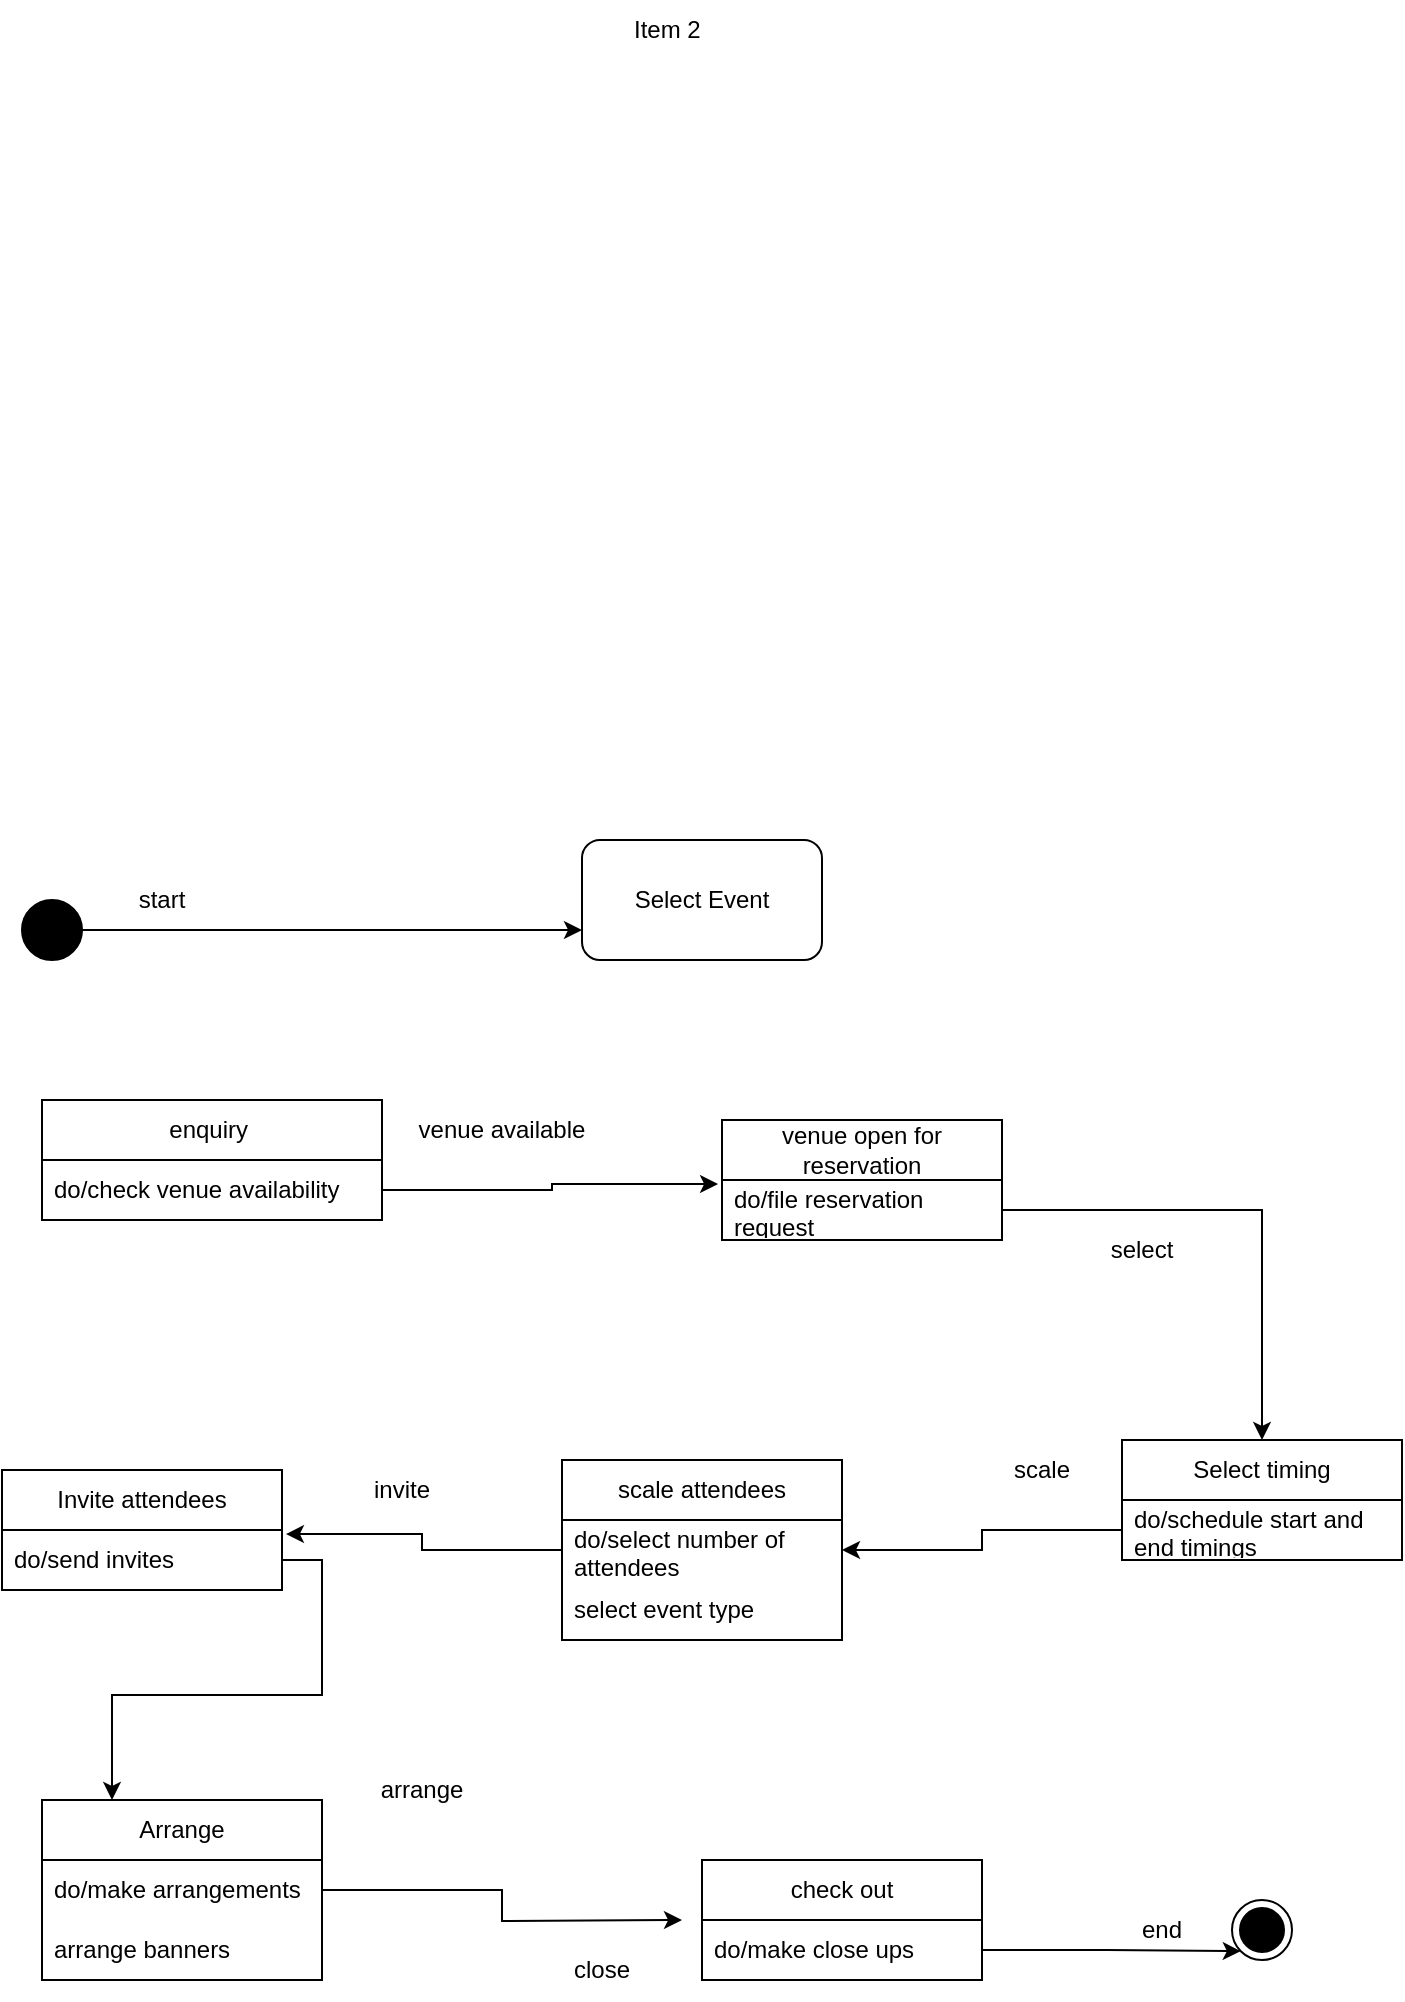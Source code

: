 <mxfile version="22.0.4" type="github">
  <diagram name="Page-1" id="Z061bGCCcWYPLwHDPyYa">
    <mxGraphModel dx="748" dy="1546" grid="1" gridSize="10" guides="1" tooltips="1" connect="1" arrows="1" fold="1" page="1" pageScale="1" pageWidth="850" pageHeight="1100" math="0" shadow="0">
      <root>
        <mxCell id="0" />
        <mxCell id="1" parent="0" />
        <mxCell id="IgeTMz5pLYryEFSGnohZ-1" value="Select Event" style="rounded=1;whiteSpace=wrap;html=1;" vertex="1" parent="1">
          <mxGeometry x="330" y="10" width="120" height="60" as="geometry" />
        </mxCell>
        <mxCell id="IgeTMz5pLYryEFSGnohZ-3" value="" style="ellipse;fillColor=strokeColor;html=1;" vertex="1" parent="1">
          <mxGeometry x="50" y="40" width="30" height="30" as="geometry" />
        </mxCell>
        <mxCell id="IgeTMz5pLYryEFSGnohZ-4" value="start" style="text;strokeColor=none;align=center;fillColor=none;html=1;verticalAlign=middle;whiteSpace=wrap;rounded=0;" vertex="1" parent="1">
          <mxGeometry x="90" y="25" width="60" height="30" as="geometry" />
        </mxCell>
        <mxCell id="IgeTMz5pLYryEFSGnohZ-6" value="" style="endArrow=classic;html=1;rounded=0;entryX=0;entryY=0.75;entryDx=0;entryDy=0;exitX=1;exitY=0.5;exitDx=0;exitDy=0;" edge="1" parent="1" source="IgeTMz5pLYryEFSGnohZ-3" target="IgeTMz5pLYryEFSGnohZ-1">
          <mxGeometry width="50" height="50" relative="1" as="geometry">
            <mxPoint x="130" y="260" as="sourcePoint" />
            <mxPoint x="180" y="210" as="targetPoint" />
          </mxGeometry>
        </mxCell>
        <mxCell id="IgeTMz5pLYryEFSGnohZ-24" value="enquiry&amp;nbsp;" style="swimlane;fontStyle=0;childLayout=stackLayout;horizontal=1;startSize=30;horizontalStack=0;resizeParent=1;resizeParentMax=0;resizeLast=0;collapsible=1;marginBottom=0;whiteSpace=wrap;html=1;" vertex="1" parent="1">
          <mxGeometry x="60" y="140" width="170" height="60" as="geometry" />
        </mxCell>
        <mxCell id="IgeTMz5pLYryEFSGnohZ-26" value="do/check venue availability" style="text;strokeColor=none;fillColor=none;align=left;verticalAlign=middle;spacingLeft=4;spacingRight=4;overflow=hidden;points=[[0,0.5],[1,0.5]];portConstraint=eastwest;rotatable=0;whiteSpace=wrap;html=1;" vertex="1" parent="IgeTMz5pLYryEFSGnohZ-24">
          <mxGeometry y="30" width="170" height="30" as="geometry" />
        </mxCell>
        <mxCell id="IgeTMz5pLYryEFSGnohZ-28" value="venue open for reservation" style="swimlane;fontStyle=0;childLayout=stackLayout;horizontal=1;startSize=30;horizontalStack=0;resizeParent=1;resizeParentMax=0;resizeLast=0;collapsible=1;marginBottom=0;whiteSpace=wrap;html=1;" vertex="1" parent="1">
          <mxGeometry x="400" y="150" width="140" height="60" as="geometry" />
        </mxCell>
        <mxCell id="IgeTMz5pLYryEFSGnohZ-29" value="do/file reservation request" style="text;strokeColor=none;fillColor=none;align=left;verticalAlign=middle;spacingLeft=4;spacingRight=4;overflow=hidden;points=[[0,0.5],[1,0.5]];portConstraint=eastwest;rotatable=0;whiteSpace=wrap;html=1;" vertex="1" parent="IgeTMz5pLYryEFSGnohZ-28">
          <mxGeometry y="30" width="140" height="30" as="geometry" />
        </mxCell>
        <mxCell id="IgeTMz5pLYryEFSGnohZ-34" style="edgeStyle=orthogonalEdgeStyle;rounded=0;orthogonalLoop=1;jettySize=auto;html=1;entryX=-0.014;entryY=0.067;entryDx=0;entryDy=0;entryPerimeter=0;" edge="1" parent="1" source="IgeTMz5pLYryEFSGnohZ-26" target="IgeTMz5pLYryEFSGnohZ-29">
          <mxGeometry relative="1" as="geometry" />
        </mxCell>
        <mxCell id="IgeTMz5pLYryEFSGnohZ-36" value="venue available" style="text;strokeColor=none;align=center;fillColor=none;html=1;verticalAlign=middle;whiteSpace=wrap;rounded=0;" vertex="1" parent="1">
          <mxGeometry x="240" y="140" width="100" height="30" as="geometry" />
        </mxCell>
        <mxCell id="IgeTMz5pLYryEFSGnohZ-30" value="Item 2" style="text;strokeColor=none;fillColor=none;align=left;verticalAlign=middle;spacingLeft=4;spacingRight=4;overflow=hidden;points=[[0,0.5],[1,0.5]];portConstraint=eastwest;rotatable=0;whiteSpace=wrap;html=1;" vertex="1" parent="1">
          <mxGeometry x="350" y="-410" width="140" height="30" as="geometry" />
        </mxCell>
        <mxCell id="IgeTMz5pLYryEFSGnohZ-39" value="Select timing" style="swimlane;fontStyle=0;childLayout=stackLayout;horizontal=1;startSize=30;horizontalStack=0;resizeParent=1;resizeParentMax=0;resizeLast=0;collapsible=1;marginBottom=0;whiteSpace=wrap;html=1;" vertex="1" parent="1">
          <mxGeometry x="600" y="310" width="140" height="60" as="geometry" />
        </mxCell>
        <mxCell id="IgeTMz5pLYryEFSGnohZ-40" value="do/schedule start and end timings" style="text;strokeColor=none;fillColor=none;align=left;verticalAlign=middle;spacingLeft=4;spacingRight=4;overflow=hidden;points=[[0,0.5],[1,0.5]];portConstraint=eastwest;rotatable=0;whiteSpace=wrap;html=1;" vertex="1" parent="IgeTMz5pLYryEFSGnohZ-39">
          <mxGeometry y="30" width="140" height="30" as="geometry" />
        </mxCell>
        <mxCell id="IgeTMz5pLYryEFSGnohZ-44" style="edgeStyle=orthogonalEdgeStyle;rounded=0;orthogonalLoop=1;jettySize=auto;html=1;entryX=0.5;entryY=0;entryDx=0;entryDy=0;" edge="1" parent="1" source="IgeTMz5pLYryEFSGnohZ-29" target="IgeTMz5pLYryEFSGnohZ-39">
          <mxGeometry relative="1" as="geometry" />
        </mxCell>
        <mxCell id="IgeTMz5pLYryEFSGnohZ-49" value="scale attendees" style="swimlane;fontStyle=0;childLayout=stackLayout;horizontal=1;startSize=30;horizontalStack=0;resizeParent=1;resizeParentMax=0;resizeLast=0;collapsible=1;marginBottom=0;whiteSpace=wrap;html=1;" vertex="1" parent="1">
          <mxGeometry x="320" y="320" width="140" height="90" as="geometry" />
        </mxCell>
        <mxCell id="IgeTMz5pLYryEFSGnohZ-50" value="do/select number of attendees" style="text;strokeColor=none;fillColor=none;align=left;verticalAlign=middle;spacingLeft=4;spacingRight=4;overflow=hidden;points=[[0,0.5],[1,0.5]];portConstraint=eastwest;rotatable=0;whiteSpace=wrap;html=1;" vertex="1" parent="IgeTMz5pLYryEFSGnohZ-49">
          <mxGeometry y="30" width="140" height="30" as="geometry" />
        </mxCell>
        <mxCell id="IgeTMz5pLYryEFSGnohZ-51" value="select event type" style="text;strokeColor=none;fillColor=none;align=left;verticalAlign=middle;spacingLeft=4;spacingRight=4;overflow=hidden;points=[[0,0.5],[1,0.5]];portConstraint=eastwest;rotatable=0;whiteSpace=wrap;html=1;" vertex="1" parent="IgeTMz5pLYryEFSGnohZ-49">
          <mxGeometry y="60" width="140" height="30" as="geometry" />
        </mxCell>
        <mxCell id="IgeTMz5pLYryEFSGnohZ-53" value="Invite attendees" style="swimlane;fontStyle=0;childLayout=stackLayout;horizontal=1;startSize=30;horizontalStack=0;resizeParent=1;resizeParentMax=0;resizeLast=0;collapsible=1;marginBottom=0;whiteSpace=wrap;html=1;" vertex="1" parent="1">
          <mxGeometry x="40" y="325" width="140" height="60" as="geometry" />
        </mxCell>
        <mxCell id="IgeTMz5pLYryEFSGnohZ-54" value="do/send invites" style="text;strokeColor=none;fillColor=none;align=left;verticalAlign=middle;spacingLeft=4;spacingRight=4;overflow=hidden;points=[[0,0.5],[1,0.5]];portConstraint=eastwest;rotatable=0;whiteSpace=wrap;html=1;" vertex="1" parent="IgeTMz5pLYryEFSGnohZ-53">
          <mxGeometry y="30" width="140" height="30" as="geometry" />
        </mxCell>
        <mxCell id="IgeTMz5pLYryEFSGnohZ-57" value="Arrange" style="swimlane;fontStyle=0;childLayout=stackLayout;horizontal=1;startSize=30;horizontalStack=0;resizeParent=1;resizeParentMax=0;resizeLast=0;collapsible=1;marginBottom=0;whiteSpace=wrap;html=1;" vertex="1" parent="1">
          <mxGeometry x="60" y="490" width="140" height="90" as="geometry" />
        </mxCell>
        <mxCell id="IgeTMz5pLYryEFSGnohZ-69" style="edgeStyle=orthogonalEdgeStyle;rounded=0;orthogonalLoop=1;jettySize=auto;html=1;" edge="1" parent="IgeTMz5pLYryEFSGnohZ-57" source="IgeTMz5pLYryEFSGnohZ-58">
          <mxGeometry relative="1" as="geometry">
            <mxPoint x="320" y="60" as="targetPoint" />
          </mxGeometry>
        </mxCell>
        <mxCell id="IgeTMz5pLYryEFSGnohZ-58" value="do/make arrangements" style="text;strokeColor=none;fillColor=none;align=left;verticalAlign=middle;spacingLeft=4;spacingRight=4;overflow=hidden;points=[[0,0.5],[1,0.5]];portConstraint=eastwest;rotatable=0;whiteSpace=wrap;html=1;" vertex="1" parent="IgeTMz5pLYryEFSGnohZ-57">
          <mxGeometry y="30" width="140" height="30" as="geometry" />
        </mxCell>
        <mxCell id="IgeTMz5pLYryEFSGnohZ-60" value="arrange banners" style="text;strokeColor=none;fillColor=none;align=left;verticalAlign=middle;spacingLeft=4;spacingRight=4;overflow=hidden;points=[[0,0.5],[1,0.5]];portConstraint=eastwest;rotatable=0;whiteSpace=wrap;html=1;" vertex="1" parent="IgeTMz5pLYryEFSGnohZ-57">
          <mxGeometry y="60" width="140" height="30" as="geometry" />
        </mxCell>
        <mxCell id="IgeTMz5pLYryEFSGnohZ-61" value="check out" style="swimlane;fontStyle=0;childLayout=stackLayout;horizontal=1;startSize=30;horizontalStack=0;resizeParent=1;resizeParentMax=0;resizeLast=0;collapsible=1;marginBottom=0;whiteSpace=wrap;html=1;" vertex="1" parent="1">
          <mxGeometry x="390" y="520" width="140" height="60" as="geometry" />
        </mxCell>
        <mxCell id="IgeTMz5pLYryEFSGnohZ-62" value="do/make close ups" style="text;strokeColor=none;fillColor=none;align=left;verticalAlign=middle;spacingLeft=4;spacingRight=4;overflow=hidden;points=[[0,0.5],[1,0.5]];portConstraint=eastwest;rotatable=0;whiteSpace=wrap;html=1;" vertex="1" parent="IgeTMz5pLYryEFSGnohZ-61">
          <mxGeometry y="30" width="140" height="30" as="geometry" />
        </mxCell>
        <mxCell id="IgeTMz5pLYryEFSGnohZ-65" style="edgeStyle=orthogonalEdgeStyle;rounded=0;orthogonalLoop=1;jettySize=auto;html=1;entryX=1;entryY=0.5;entryDx=0;entryDy=0;" edge="1" parent="1" source="IgeTMz5pLYryEFSGnohZ-40" target="IgeTMz5pLYryEFSGnohZ-50">
          <mxGeometry relative="1" as="geometry" />
        </mxCell>
        <mxCell id="IgeTMz5pLYryEFSGnohZ-67" style="edgeStyle=orthogonalEdgeStyle;rounded=0;orthogonalLoop=1;jettySize=auto;html=1;entryX=1.014;entryY=0.067;entryDx=0;entryDy=0;entryPerimeter=0;" edge="1" parent="1" source="IgeTMz5pLYryEFSGnohZ-50" target="IgeTMz5pLYryEFSGnohZ-54">
          <mxGeometry relative="1" as="geometry" />
        </mxCell>
        <mxCell id="IgeTMz5pLYryEFSGnohZ-68" style="edgeStyle=orthogonalEdgeStyle;rounded=0;orthogonalLoop=1;jettySize=auto;html=1;entryX=0.25;entryY=0;entryDx=0;entryDy=0;" edge="1" parent="1" source="IgeTMz5pLYryEFSGnohZ-54" target="IgeTMz5pLYryEFSGnohZ-57">
          <mxGeometry relative="1" as="geometry" />
        </mxCell>
        <mxCell id="IgeTMz5pLYryEFSGnohZ-70" value="select" style="text;strokeColor=none;align=center;fillColor=none;html=1;verticalAlign=middle;whiteSpace=wrap;rounded=0;" vertex="1" parent="1">
          <mxGeometry x="580" y="200" width="60" height="30" as="geometry" />
        </mxCell>
        <mxCell id="IgeTMz5pLYryEFSGnohZ-71" value="scale" style="text;strokeColor=none;align=center;fillColor=none;html=1;verticalAlign=middle;whiteSpace=wrap;rounded=0;" vertex="1" parent="1">
          <mxGeometry x="530" y="310" width="60" height="30" as="geometry" />
        </mxCell>
        <mxCell id="IgeTMz5pLYryEFSGnohZ-72" value="invite" style="text;strokeColor=none;align=center;fillColor=none;html=1;verticalAlign=middle;whiteSpace=wrap;rounded=0;" vertex="1" parent="1">
          <mxGeometry x="210" y="320" width="60" height="30" as="geometry" />
        </mxCell>
        <mxCell id="IgeTMz5pLYryEFSGnohZ-73" value="arrange" style="text;strokeColor=none;align=center;fillColor=none;html=1;verticalAlign=middle;whiteSpace=wrap;rounded=0;" vertex="1" parent="1">
          <mxGeometry x="220" y="470" width="60" height="30" as="geometry" />
        </mxCell>
        <mxCell id="IgeTMz5pLYryEFSGnohZ-74" value="close" style="text;strokeColor=none;align=center;fillColor=none;html=1;verticalAlign=middle;whiteSpace=wrap;rounded=0;" vertex="1" parent="1">
          <mxGeometry x="310" y="560" width="60" height="30" as="geometry" />
        </mxCell>
        <mxCell id="IgeTMz5pLYryEFSGnohZ-75" value="" style="ellipse;html=1;shape=endState;fillColor=strokeColor;" vertex="1" parent="1">
          <mxGeometry x="655" y="540" width="30" height="30" as="geometry" />
        </mxCell>
        <mxCell id="IgeTMz5pLYryEFSGnohZ-76" style="edgeStyle=orthogonalEdgeStyle;rounded=0;orthogonalLoop=1;jettySize=auto;html=1;entryX=0;entryY=1;entryDx=0;entryDy=0;" edge="1" parent="1" source="IgeTMz5pLYryEFSGnohZ-62" target="IgeTMz5pLYryEFSGnohZ-75">
          <mxGeometry relative="1" as="geometry" />
        </mxCell>
        <mxCell id="IgeTMz5pLYryEFSGnohZ-77" value="end" style="text;strokeColor=none;align=center;fillColor=none;html=1;verticalAlign=middle;whiteSpace=wrap;rounded=0;" vertex="1" parent="1">
          <mxGeometry x="590" y="540" width="60" height="30" as="geometry" />
        </mxCell>
      </root>
    </mxGraphModel>
  </diagram>
</mxfile>
